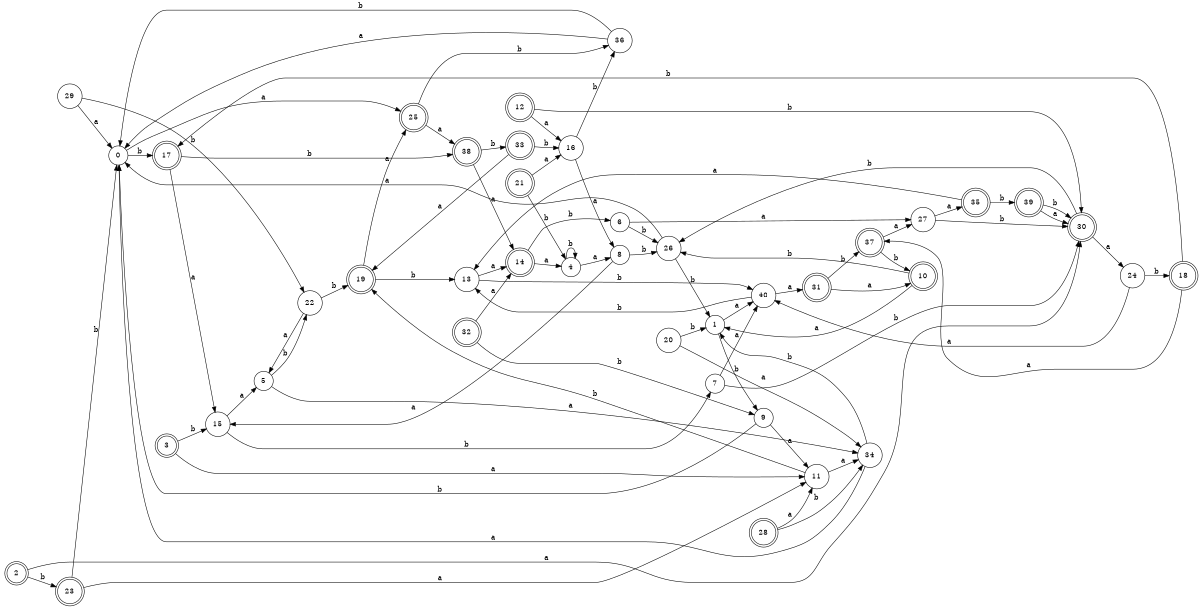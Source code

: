 digraph n33_5 {
__start0 [label="" shape="none"];

rankdir=LR;
size="8,5";

s0 [style="filled", color="black", fillcolor="white" shape="circle", label="0"];
s1 [style="filled", color="black", fillcolor="white" shape="circle", label="1"];
s2 [style="rounded,filled", color="black", fillcolor="white" shape="doublecircle", label="2"];
s3 [style="rounded,filled", color="black", fillcolor="white" shape="doublecircle", label="3"];
s4 [style="filled", color="black", fillcolor="white" shape="circle", label="4"];
s5 [style="filled", color="black", fillcolor="white" shape="circle", label="5"];
s6 [style="filled", color="black", fillcolor="white" shape="circle", label="6"];
s7 [style="filled", color="black", fillcolor="white" shape="circle", label="7"];
s8 [style="filled", color="black", fillcolor="white" shape="circle", label="8"];
s9 [style="filled", color="black", fillcolor="white" shape="circle", label="9"];
s10 [style="rounded,filled", color="black", fillcolor="white" shape="doublecircle", label="10"];
s11 [style="filled", color="black", fillcolor="white" shape="circle", label="11"];
s12 [style="rounded,filled", color="black", fillcolor="white" shape="doublecircle", label="12"];
s13 [style="filled", color="black", fillcolor="white" shape="circle", label="13"];
s14 [style="rounded,filled", color="black", fillcolor="white" shape="doublecircle", label="14"];
s15 [style="filled", color="black", fillcolor="white" shape="circle", label="15"];
s16 [style="filled", color="black", fillcolor="white" shape="circle", label="16"];
s17 [style="rounded,filled", color="black", fillcolor="white" shape="doublecircle", label="17"];
s18 [style="rounded,filled", color="black", fillcolor="white" shape="doublecircle", label="18"];
s19 [style="rounded,filled", color="black", fillcolor="white" shape="doublecircle", label="19"];
s20 [style="filled", color="black", fillcolor="white" shape="circle", label="20"];
s21 [style="rounded,filled", color="black", fillcolor="white" shape="doublecircle", label="21"];
s22 [style="filled", color="black", fillcolor="white" shape="circle", label="22"];
s23 [style="rounded,filled", color="black", fillcolor="white" shape="doublecircle", label="23"];
s24 [style="filled", color="black", fillcolor="white" shape="circle", label="24"];
s25 [style="rounded,filled", color="black", fillcolor="white" shape="doublecircle", label="25"];
s26 [style="filled", color="black", fillcolor="white" shape="circle", label="26"];
s27 [style="filled", color="black", fillcolor="white" shape="circle", label="27"];
s28 [style="rounded,filled", color="black", fillcolor="white" shape="doublecircle", label="28"];
s29 [style="filled", color="black", fillcolor="white" shape="circle", label="29"];
s30 [style="rounded,filled", color="black", fillcolor="white" shape="doublecircle", label="30"];
s31 [style="rounded,filled", color="black", fillcolor="white" shape="doublecircle", label="31"];
s32 [style="rounded,filled", color="black", fillcolor="white" shape="doublecircle", label="32"];
s33 [style="rounded,filled", color="black", fillcolor="white" shape="doublecircle", label="33"];
s34 [style="filled", color="black", fillcolor="white" shape="circle", label="34"];
s35 [style="rounded,filled", color="black", fillcolor="white" shape="doublecircle", label="35"];
s36 [style="filled", color="black", fillcolor="white" shape="circle", label="36"];
s37 [style="rounded,filled", color="black", fillcolor="white" shape="doublecircle", label="37"];
s38 [style="rounded,filled", color="black", fillcolor="white" shape="doublecircle", label="38"];
s39 [style="rounded,filled", color="black", fillcolor="white" shape="doublecircle", label="39"];
s40 [style="filled", color="black", fillcolor="white" shape="circle", label="40"];
s0 -> s25 [label="a"];
s0 -> s17 [label="b"];
s1 -> s40 [label="a"];
s1 -> s9 [label="b"];
s2 -> s30 [label="a"];
s2 -> s23 [label="b"];
s3 -> s11 [label="a"];
s3 -> s15 [label="b"];
s4 -> s8 [label="a"];
s4 -> s4 [label="b"];
s5 -> s34 [label="a"];
s5 -> s22 [label="b"];
s6 -> s27 [label="a"];
s6 -> s26 [label="b"];
s7 -> s40 [label="a"];
s7 -> s30 [label="b"];
s8 -> s15 [label="a"];
s8 -> s26 [label="b"];
s9 -> s11 [label="a"];
s9 -> s0 [label="b"];
s10 -> s1 [label="a"];
s10 -> s26 [label="b"];
s11 -> s34 [label="a"];
s11 -> s19 [label="b"];
s12 -> s16 [label="a"];
s12 -> s30 [label="b"];
s13 -> s14 [label="a"];
s13 -> s40 [label="b"];
s14 -> s4 [label="a"];
s14 -> s6 [label="b"];
s15 -> s5 [label="a"];
s15 -> s7 [label="b"];
s16 -> s8 [label="a"];
s16 -> s36 [label="b"];
s17 -> s15 [label="a"];
s17 -> s38 [label="b"];
s18 -> s37 [label="a"];
s18 -> s17 [label="b"];
s19 -> s25 [label="a"];
s19 -> s13 [label="b"];
s20 -> s34 [label="a"];
s20 -> s1 [label="b"];
s21 -> s16 [label="a"];
s21 -> s4 [label="b"];
s22 -> s5 [label="a"];
s22 -> s19 [label="b"];
s23 -> s11 [label="a"];
s23 -> s0 [label="b"];
s24 -> s40 [label="a"];
s24 -> s18 [label="b"];
s25 -> s38 [label="a"];
s25 -> s36 [label="b"];
s26 -> s0 [label="a"];
s26 -> s1 [label="b"];
s27 -> s35 [label="a"];
s27 -> s30 [label="b"];
s28 -> s11 [label="a"];
s28 -> s34 [label="b"];
s29 -> s0 [label="a"];
s29 -> s22 [label="b"];
s30 -> s24 [label="a"];
s30 -> s26 [label="b"];
s31 -> s10 [label="a"];
s31 -> s37 [label="b"];
s32 -> s14 [label="a"];
s32 -> s9 [label="b"];
s33 -> s19 [label="a"];
s33 -> s16 [label="b"];
s34 -> s0 [label="a"];
s34 -> s1 [label="b"];
s35 -> s13 [label="a"];
s35 -> s39 [label="b"];
s36 -> s0 [label="a"];
s36 -> s0 [label="b"];
s37 -> s27 [label="a"];
s37 -> s10 [label="b"];
s38 -> s14 [label="a"];
s38 -> s33 [label="b"];
s39 -> s30 [label="a"];
s39 -> s30 [label="b"];
s40 -> s31 [label="a"];
s40 -> s13 [label="b"];

}